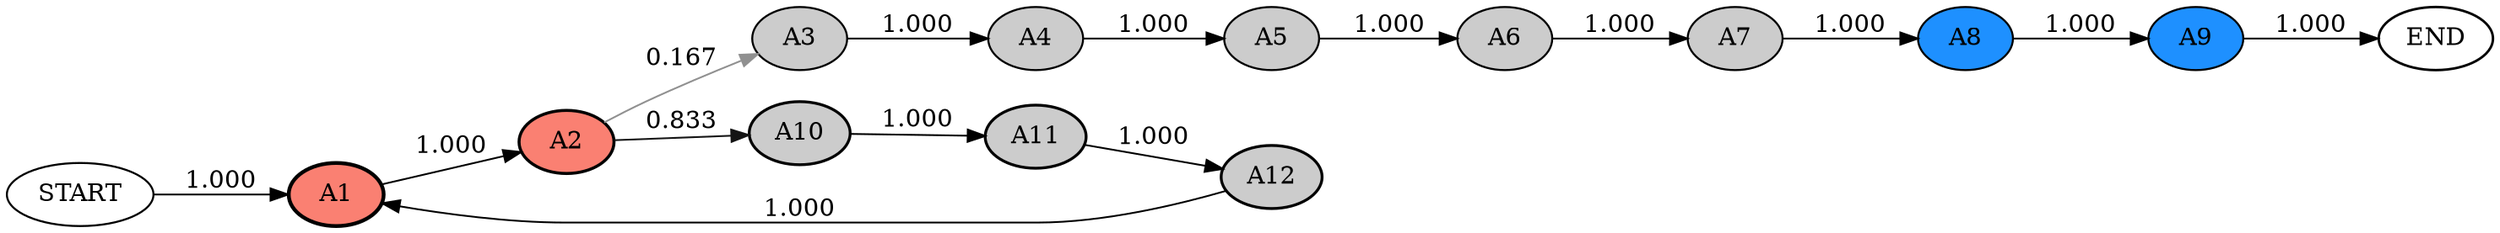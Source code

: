 digraph G {
rankdir=LR;
START [color=black, fillcolor="#ffffff", fontcolor=black, penwidth=1.1300172372233273, style=filled];
A1 [color=black, fillcolor="#fa8072", fontcolor=black, penwidth=2.16073375738177, style=filled];
START -> A1  [color="#000000", fontcolor=black, label="1.000", weight="1.0"];
A2 [color=black, fillcolor="#fa8072", fontcolor=black, penwidth=1.7285870059054163, style=filled];
A1 -> A2  [color="#000000", fontcolor=black, label="1.000", weight="1.0"];
A3 [color=black, fillcolor="#cccccc", fontcolor=black, penwidth=1.1300172372233273, style=filled];
A2 -> A3  [color="#909090", fontcolor=black, label="0.167", weight="0.7871164774961693"];
A4 [color=black, fillcolor="#cccccc", fontcolor=black, penwidth=1.1300172372233273, style=filled];
A3 -> A4  [color="#000000", fontcolor=black, label="1.000", weight="1.0"];
A5 [color=black, fillcolor="#cccccc", fontcolor=black, penwidth=1.1300172372233273, style=filled];
A4 -> A5  [color="#000000", fontcolor=black, label="1.000", weight="1.0"];
A6 [color=black, fillcolor="#cccccc", fontcolor=black, penwidth=1.1300172372233273, style=filled];
A5 -> A6  [color="#000000", fontcolor=black, label="1.000", weight="1.0"];
A7 [color=black, fillcolor="#cccccc", fontcolor=black, penwidth=1.1300172372233273, style=filled];
A6 -> A7  [color="#000000", fontcolor=black, label="1.000", weight="1.0"];
A8 [color=black, fillcolor="#1e90ff", fontcolor=black, penwidth=1.1300172372233273, style=filled];
A7 -> A8  [color="#000000", fontcolor=black, label="1.000", weight="1.0"];
A9 [color=black, fillcolor="#1e90ff", fontcolor=black, penwidth=1.1300172372233273, style=filled];
A8 -> A9  [color="#000000", fontcolor=black, label="1.000", weight="1.0"];
END [color=black, fillcolor="#ffffff", fontcolor=black, penwidth=1.4125215465291592, style=filled];
A9 -> END  [color="#000000", fontcolor=black, label="1.000", weight="1.0"];
A10 [color=black, fillcolor="#cccccc", fontcolor=black, penwidth=1.6154297895654093, style=filled];
A2 -> A10  [color="#141414", fontcolor=black, label="0.833", weight="0.2128835225038307"];
A11 [color=black, fillcolor="#cccccc", fontcolor=black, penwidth=1.6154297895654093, style=filled];
A10 -> A11  [color="#000000", fontcolor=black, label="1.000", weight="1.0"];
A12 [color=black, fillcolor="#cccccc", fontcolor=black, penwidth=1.6154297895654093, style=filled];
A11 -> A12  [color="#000000", fontcolor=black, label="1.000", weight="1.0"];
A12 -> A1  [color="#000000", fontcolor=black, label="1.000", weight="1.0"];
}
